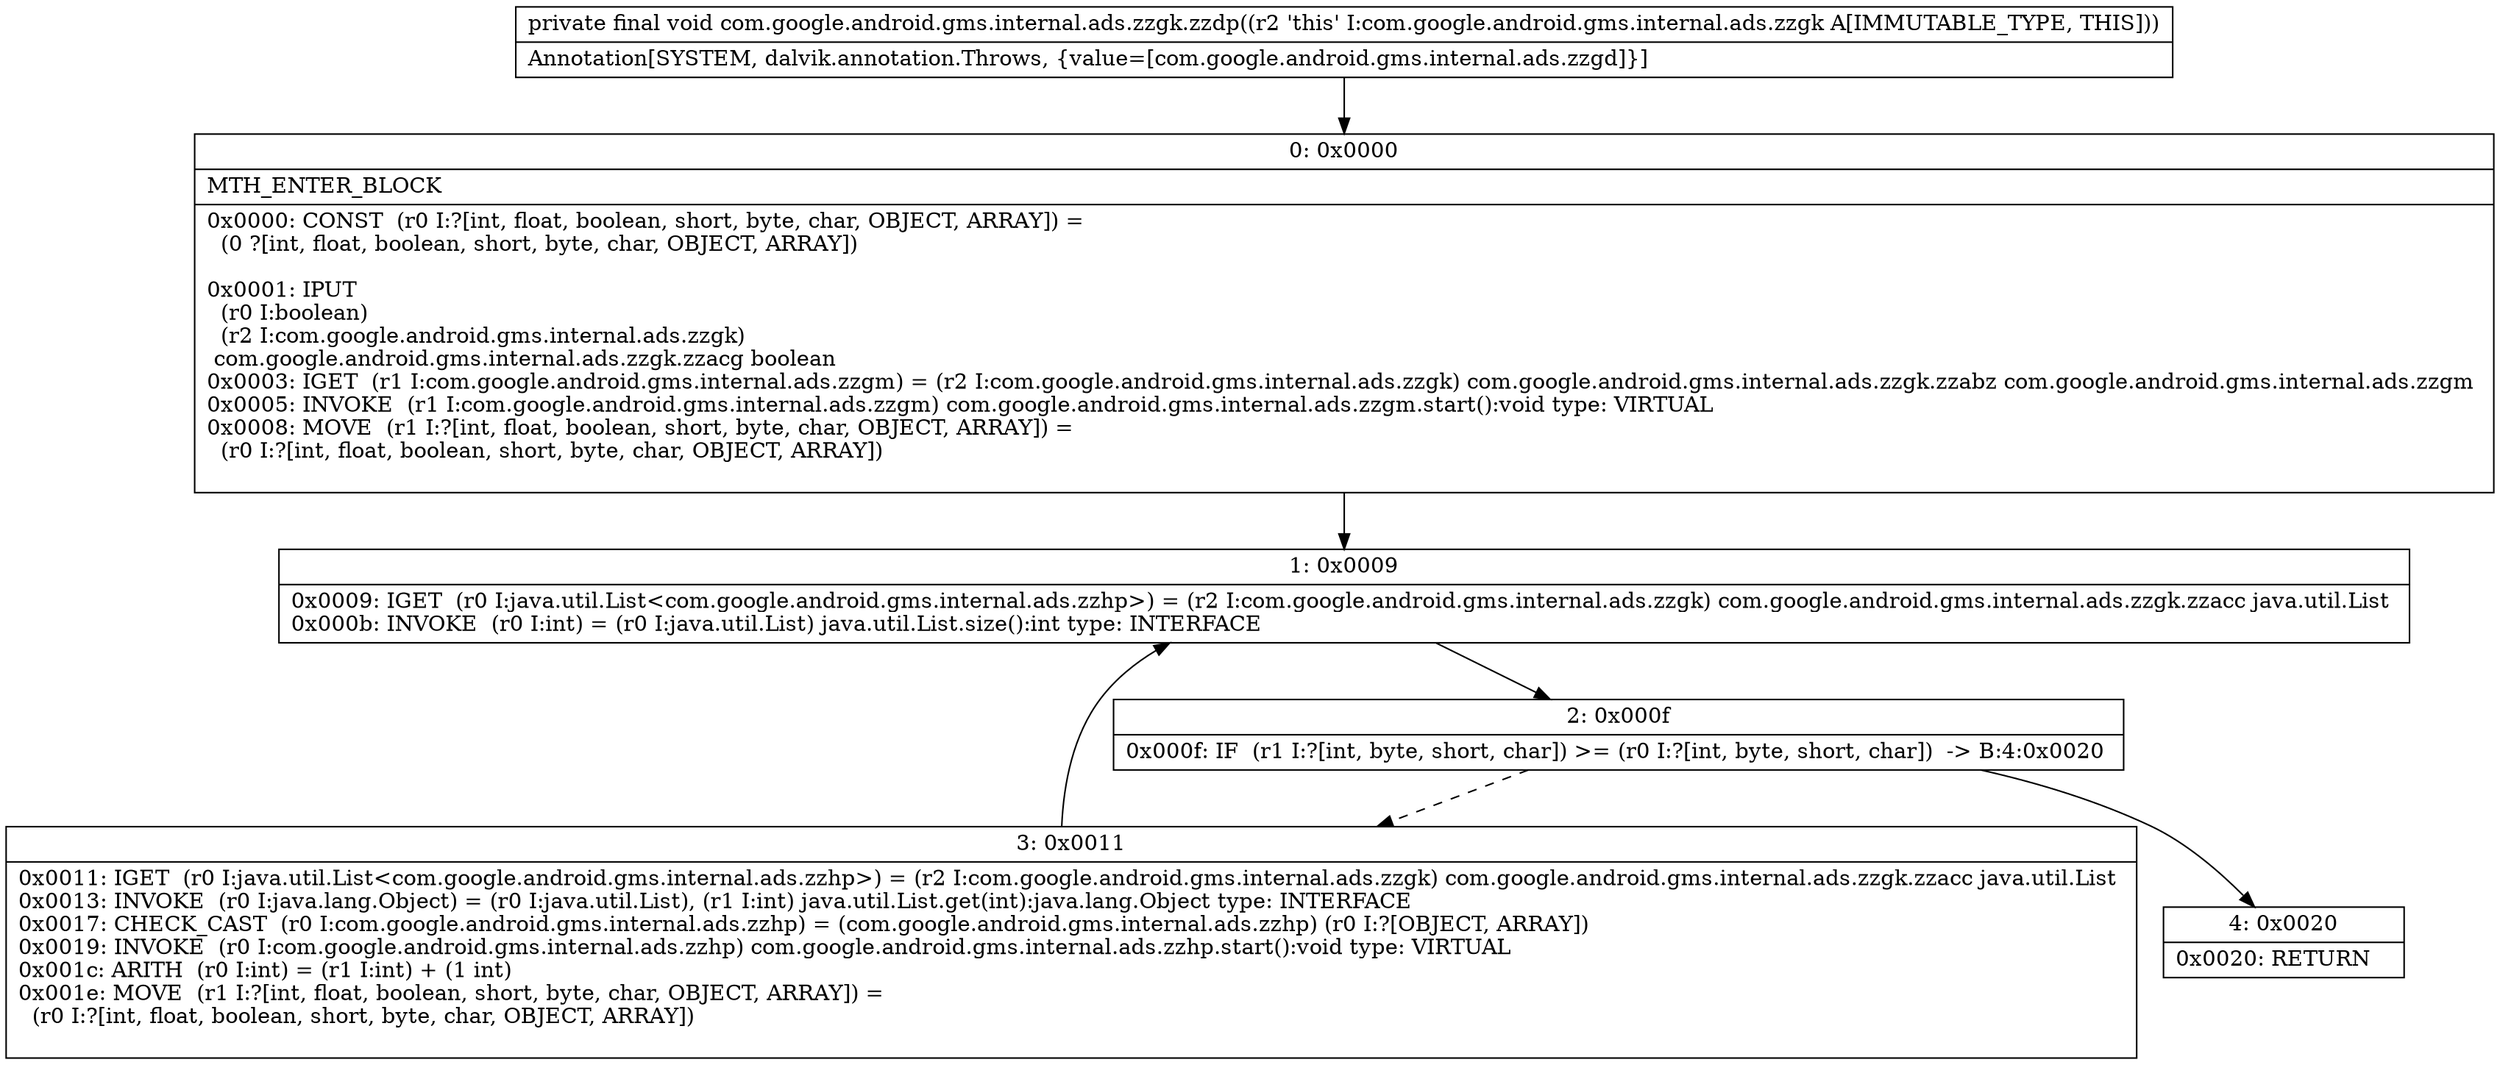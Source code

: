 digraph "CFG forcom.google.android.gms.internal.ads.zzgk.zzdp()V" {
Node_0 [shape=record,label="{0\:\ 0x0000|MTH_ENTER_BLOCK\l|0x0000: CONST  (r0 I:?[int, float, boolean, short, byte, char, OBJECT, ARRAY]) = \l  (0 ?[int, float, boolean, short, byte, char, OBJECT, ARRAY])\l \l0x0001: IPUT  \l  (r0 I:boolean)\l  (r2 I:com.google.android.gms.internal.ads.zzgk)\l com.google.android.gms.internal.ads.zzgk.zzacg boolean \l0x0003: IGET  (r1 I:com.google.android.gms.internal.ads.zzgm) = (r2 I:com.google.android.gms.internal.ads.zzgk) com.google.android.gms.internal.ads.zzgk.zzabz com.google.android.gms.internal.ads.zzgm \l0x0005: INVOKE  (r1 I:com.google.android.gms.internal.ads.zzgm) com.google.android.gms.internal.ads.zzgm.start():void type: VIRTUAL \l0x0008: MOVE  (r1 I:?[int, float, boolean, short, byte, char, OBJECT, ARRAY]) = \l  (r0 I:?[int, float, boolean, short, byte, char, OBJECT, ARRAY])\l \l}"];
Node_1 [shape=record,label="{1\:\ 0x0009|0x0009: IGET  (r0 I:java.util.List\<com.google.android.gms.internal.ads.zzhp\>) = (r2 I:com.google.android.gms.internal.ads.zzgk) com.google.android.gms.internal.ads.zzgk.zzacc java.util.List \l0x000b: INVOKE  (r0 I:int) = (r0 I:java.util.List) java.util.List.size():int type: INTERFACE \l}"];
Node_2 [shape=record,label="{2\:\ 0x000f|0x000f: IF  (r1 I:?[int, byte, short, char]) \>= (r0 I:?[int, byte, short, char])  \-\> B:4:0x0020 \l}"];
Node_3 [shape=record,label="{3\:\ 0x0011|0x0011: IGET  (r0 I:java.util.List\<com.google.android.gms.internal.ads.zzhp\>) = (r2 I:com.google.android.gms.internal.ads.zzgk) com.google.android.gms.internal.ads.zzgk.zzacc java.util.List \l0x0013: INVOKE  (r0 I:java.lang.Object) = (r0 I:java.util.List), (r1 I:int) java.util.List.get(int):java.lang.Object type: INTERFACE \l0x0017: CHECK_CAST  (r0 I:com.google.android.gms.internal.ads.zzhp) = (com.google.android.gms.internal.ads.zzhp) (r0 I:?[OBJECT, ARRAY]) \l0x0019: INVOKE  (r0 I:com.google.android.gms.internal.ads.zzhp) com.google.android.gms.internal.ads.zzhp.start():void type: VIRTUAL \l0x001c: ARITH  (r0 I:int) = (r1 I:int) + (1 int) \l0x001e: MOVE  (r1 I:?[int, float, boolean, short, byte, char, OBJECT, ARRAY]) = \l  (r0 I:?[int, float, boolean, short, byte, char, OBJECT, ARRAY])\l \l}"];
Node_4 [shape=record,label="{4\:\ 0x0020|0x0020: RETURN   \l}"];
MethodNode[shape=record,label="{private final void com.google.android.gms.internal.ads.zzgk.zzdp((r2 'this' I:com.google.android.gms.internal.ads.zzgk A[IMMUTABLE_TYPE, THIS]))  | Annotation[SYSTEM, dalvik.annotation.Throws, \{value=[com.google.android.gms.internal.ads.zzgd]\}]\l}"];
MethodNode -> Node_0;
Node_0 -> Node_1;
Node_1 -> Node_2;
Node_2 -> Node_3[style=dashed];
Node_2 -> Node_4;
Node_3 -> Node_1;
}

